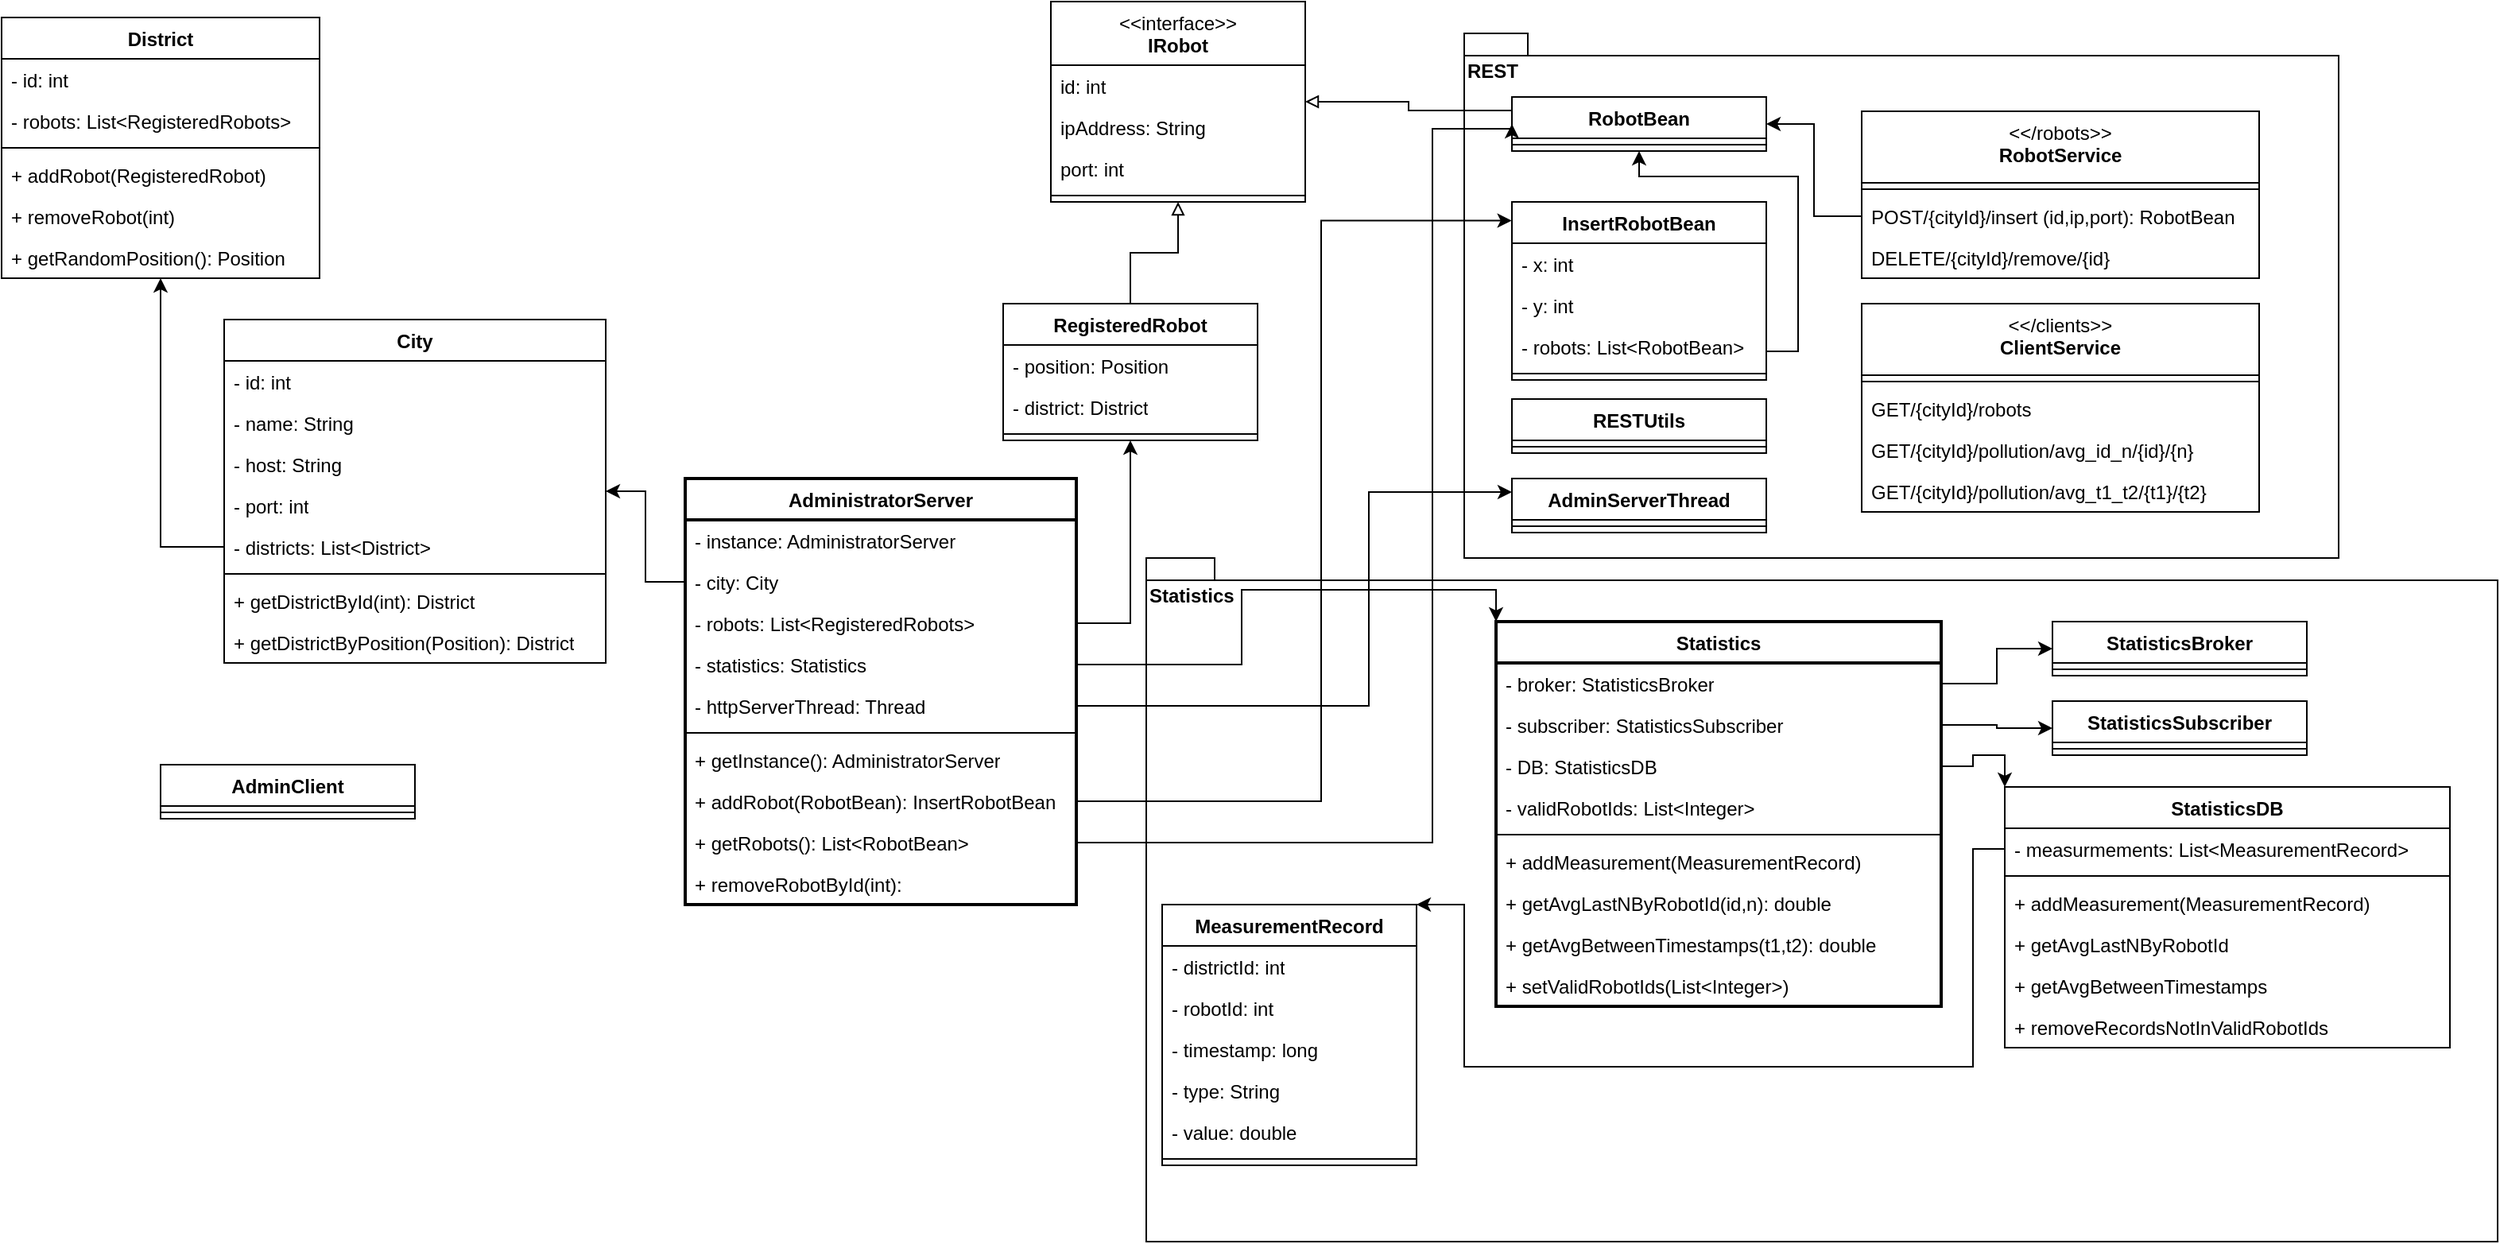 <mxfile version="21.2.9" type="device">
  <diagram id="C5RBs43oDa-KdzZeNtuy" name="Page-1">
    <mxGraphModel dx="1468" dy="849" grid="1" gridSize="10" guides="1" tooltips="1" connect="1" arrows="1" fold="1" page="1" pageScale="1" pageWidth="1169" pageHeight="1654" math="0" shadow="0">
      <root>
        <mxCell id="WIyWlLk6GJQsqaUBKTNV-0" />
        <mxCell id="WIyWlLk6GJQsqaUBKTNV-1" parent="WIyWlLk6GJQsqaUBKTNV-0" />
        <mxCell id="MnsjPkY1ZT94BCYLp9gL-2" value="AdministratorServer" style="swimlane;fontStyle=1;align=center;verticalAlign=top;childLayout=stackLayout;horizontal=1;startSize=26;horizontalStack=0;resizeParent=1;resizeParentMax=0;resizeLast=0;collapsible=1;marginBottom=0;whiteSpace=wrap;html=1;strokeWidth=2;" vertex="1" parent="WIyWlLk6GJQsqaUBKTNV-1">
          <mxGeometry x="450" y="310" width="246" height="268" as="geometry" />
        </mxCell>
        <mxCell id="MnsjPkY1ZT94BCYLp9gL-8" value="- instance: AdministratorServer" style="text;strokeColor=none;fillColor=none;align=left;verticalAlign=top;spacingLeft=4;spacingRight=4;overflow=hidden;rotatable=0;points=[[0,0.5],[1,0.5]];portConstraint=eastwest;whiteSpace=wrap;html=1;" vertex="1" parent="MnsjPkY1ZT94BCYLp9gL-2">
          <mxGeometry y="26" width="246" height="26" as="geometry" />
        </mxCell>
        <mxCell id="MnsjPkY1ZT94BCYLp9gL-3" value="- city: City" style="text;strokeColor=none;fillColor=none;align=left;verticalAlign=top;spacingLeft=4;spacingRight=4;overflow=hidden;rotatable=0;points=[[0,0.5],[1,0.5]];portConstraint=eastwest;whiteSpace=wrap;html=1;" vertex="1" parent="MnsjPkY1ZT94BCYLp9gL-2">
          <mxGeometry y="52" width="246" height="26" as="geometry" />
        </mxCell>
        <mxCell id="MnsjPkY1ZT94BCYLp9gL-6" value="- robots: List&amp;lt;RegisteredRobots&amp;gt;" style="text;strokeColor=none;fillColor=none;align=left;verticalAlign=top;spacingLeft=4;spacingRight=4;overflow=hidden;rotatable=0;points=[[0,0.5],[1,0.5]];portConstraint=eastwest;whiteSpace=wrap;html=1;" vertex="1" parent="MnsjPkY1ZT94BCYLp9gL-2">
          <mxGeometry y="78" width="246" height="26" as="geometry" />
        </mxCell>
        <mxCell id="MnsjPkY1ZT94BCYLp9gL-7" value="- statistics: Statistics" style="text;strokeColor=none;fillColor=none;align=left;verticalAlign=top;spacingLeft=4;spacingRight=4;overflow=hidden;rotatable=0;points=[[0,0.5],[1,0.5]];portConstraint=eastwest;whiteSpace=wrap;html=1;" vertex="1" parent="MnsjPkY1ZT94BCYLp9gL-2">
          <mxGeometry y="104" width="246" height="26" as="geometry" />
        </mxCell>
        <mxCell id="MnsjPkY1ZT94BCYLp9gL-9" value="- httpServerThread: Thread" style="text;strokeColor=none;fillColor=none;align=left;verticalAlign=top;spacingLeft=4;spacingRight=4;overflow=hidden;rotatable=0;points=[[0,0.5],[1,0.5]];portConstraint=eastwest;whiteSpace=wrap;html=1;" vertex="1" parent="MnsjPkY1ZT94BCYLp9gL-2">
          <mxGeometry y="130" width="246" height="26" as="geometry" />
        </mxCell>
        <mxCell id="MnsjPkY1ZT94BCYLp9gL-4" value="" style="line;strokeWidth=1;fillColor=none;align=left;verticalAlign=middle;spacingTop=-1;spacingLeft=3;spacingRight=3;rotatable=0;labelPosition=right;points=[];portConstraint=eastwest;strokeColor=inherit;" vertex="1" parent="MnsjPkY1ZT94BCYLp9gL-2">
          <mxGeometry y="156" width="246" height="8" as="geometry" />
        </mxCell>
        <mxCell id="MnsjPkY1ZT94BCYLp9gL-5" value="+ getInstance(): AdministratorServer" style="text;strokeColor=none;fillColor=none;align=left;verticalAlign=top;spacingLeft=4;spacingRight=4;overflow=hidden;rotatable=0;points=[[0,0.5],[1,0.5]];portConstraint=eastwest;whiteSpace=wrap;html=1;" vertex="1" parent="MnsjPkY1ZT94BCYLp9gL-2">
          <mxGeometry y="164" width="246" height="26" as="geometry" />
        </mxCell>
        <mxCell id="MnsjPkY1ZT94BCYLp9gL-10" value="+ addRobot(RobotBean): InsertRobotBean" style="text;strokeColor=none;fillColor=none;align=left;verticalAlign=top;spacingLeft=4;spacingRight=4;overflow=hidden;rotatable=0;points=[[0,0.5],[1,0.5]];portConstraint=eastwest;whiteSpace=wrap;html=1;" vertex="1" parent="MnsjPkY1ZT94BCYLp9gL-2">
          <mxGeometry y="190" width="246" height="26" as="geometry" />
        </mxCell>
        <mxCell id="MnsjPkY1ZT94BCYLp9gL-11" value="+ getRobots(): List&amp;lt;RobotBean&amp;gt;" style="text;strokeColor=none;fillColor=none;align=left;verticalAlign=top;spacingLeft=4;spacingRight=4;overflow=hidden;rotatable=0;points=[[0,0.5],[1,0.5]];portConstraint=eastwest;whiteSpace=wrap;html=1;" vertex="1" parent="MnsjPkY1ZT94BCYLp9gL-2">
          <mxGeometry y="216" width="246" height="26" as="geometry" />
        </mxCell>
        <mxCell id="MnsjPkY1ZT94BCYLp9gL-12" value="+ removeRobotById(int):" style="text;strokeColor=none;fillColor=none;align=left;verticalAlign=top;spacingLeft=4;spacingRight=4;overflow=hidden;rotatable=0;points=[[0,0.5],[1,0.5]];portConstraint=eastwest;whiteSpace=wrap;html=1;" vertex="1" parent="MnsjPkY1ZT94BCYLp9gL-2">
          <mxGeometry y="242" width="246" height="26" as="geometry" />
        </mxCell>
        <mxCell id="MnsjPkY1ZT94BCYLp9gL-13" value="City" style="swimlane;fontStyle=1;align=center;verticalAlign=top;childLayout=stackLayout;horizontal=1;startSize=26;horizontalStack=0;resizeParent=1;resizeParentMax=0;resizeLast=0;collapsible=1;marginBottom=0;whiteSpace=wrap;html=1;" vertex="1" parent="WIyWlLk6GJQsqaUBKTNV-1">
          <mxGeometry x="160" y="210" width="240" height="216" as="geometry" />
        </mxCell>
        <mxCell id="MnsjPkY1ZT94BCYLp9gL-14" value="- id: int" style="text;strokeColor=none;fillColor=none;align=left;verticalAlign=top;spacingLeft=4;spacingRight=4;overflow=hidden;rotatable=0;points=[[0,0.5],[1,0.5]];portConstraint=eastwest;whiteSpace=wrap;html=1;" vertex="1" parent="MnsjPkY1ZT94BCYLp9gL-13">
          <mxGeometry y="26" width="240" height="26" as="geometry" />
        </mxCell>
        <mxCell id="MnsjPkY1ZT94BCYLp9gL-20" value="- name: String" style="text;strokeColor=none;fillColor=none;align=left;verticalAlign=top;spacingLeft=4;spacingRight=4;overflow=hidden;rotatable=0;points=[[0,0.5],[1,0.5]];portConstraint=eastwest;whiteSpace=wrap;html=1;" vertex="1" parent="MnsjPkY1ZT94BCYLp9gL-13">
          <mxGeometry y="52" width="240" height="26" as="geometry" />
        </mxCell>
        <mxCell id="MnsjPkY1ZT94BCYLp9gL-19" value="- host: String" style="text;strokeColor=none;fillColor=none;align=left;verticalAlign=top;spacingLeft=4;spacingRight=4;overflow=hidden;rotatable=0;points=[[0,0.5],[1,0.5]];portConstraint=eastwest;whiteSpace=wrap;html=1;" vertex="1" parent="MnsjPkY1ZT94BCYLp9gL-13">
          <mxGeometry y="78" width="240" height="26" as="geometry" />
        </mxCell>
        <mxCell id="MnsjPkY1ZT94BCYLp9gL-18" value="- port: int" style="text;strokeColor=none;fillColor=none;align=left;verticalAlign=top;spacingLeft=4;spacingRight=4;overflow=hidden;rotatable=0;points=[[0,0.5],[1,0.5]];portConstraint=eastwest;whiteSpace=wrap;html=1;" vertex="1" parent="MnsjPkY1ZT94BCYLp9gL-13">
          <mxGeometry y="104" width="240" height="26" as="geometry" />
        </mxCell>
        <mxCell id="MnsjPkY1ZT94BCYLp9gL-17" value="- districts: List&amp;lt;District&amp;gt;" style="text;strokeColor=none;fillColor=none;align=left;verticalAlign=top;spacingLeft=4;spacingRight=4;overflow=hidden;rotatable=0;points=[[0,0.5],[1,0.5]];portConstraint=eastwest;whiteSpace=wrap;html=1;" vertex="1" parent="MnsjPkY1ZT94BCYLp9gL-13">
          <mxGeometry y="130" width="240" height="26" as="geometry" />
        </mxCell>
        <mxCell id="MnsjPkY1ZT94BCYLp9gL-15" value="" style="line;strokeWidth=1;fillColor=none;align=left;verticalAlign=middle;spacingTop=-1;spacingLeft=3;spacingRight=3;rotatable=0;labelPosition=right;points=[];portConstraint=eastwest;strokeColor=inherit;" vertex="1" parent="MnsjPkY1ZT94BCYLp9gL-13">
          <mxGeometry y="156" width="240" height="8" as="geometry" />
        </mxCell>
        <mxCell id="MnsjPkY1ZT94BCYLp9gL-16" value="+ getDistrictById(int): District" style="text;strokeColor=none;fillColor=none;align=left;verticalAlign=top;spacingLeft=4;spacingRight=4;overflow=hidden;rotatable=0;points=[[0,0.5],[1,0.5]];portConstraint=eastwest;whiteSpace=wrap;html=1;" vertex="1" parent="MnsjPkY1ZT94BCYLp9gL-13">
          <mxGeometry y="164" width="240" height="26" as="geometry" />
        </mxCell>
        <mxCell id="MnsjPkY1ZT94BCYLp9gL-21" value="+ getDistrictByPosition(Position): District" style="text;strokeColor=none;fillColor=none;align=left;verticalAlign=top;spacingLeft=4;spacingRight=4;overflow=hidden;rotatable=0;points=[[0,0.5],[1,0.5]];portConstraint=eastwest;whiteSpace=wrap;html=1;" vertex="1" parent="MnsjPkY1ZT94BCYLp9gL-13">
          <mxGeometry y="190" width="240" height="26" as="geometry" />
        </mxCell>
        <mxCell id="MnsjPkY1ZT94BCYLp9gL-22" style="edgeStyle=orthogonalEdgeStyle;rounded=0;orthogonalLoop=1;jettySize=auto;html=1;exitX=0;exitY=0.5;exitDx=0;exitDy=0;" edge="1" parent="WIyWlLk6GJQsqaUBKTNV-1" source="MnsjPkY1ZT94BCYLp9gL-3" target="MnsjPkY1ZT94BCYLp9gL-13">
          <mxGeometry relative="1" as="geometry" />
        </mxCell>
        <mxCell id="MnsjPkY1ZT94BCYLp9gL-23" value="District" style="swimlane;fontStyle=1;align=center;verticalAlign=top;childLayout=stackLayout;horizontal=1;startSize=26;horizontalStack=0;resizeParent=1;resizeParentMax=0;resizeLast=0;collapsible=1;marginBottom=0;whiteSpace=wrap;html=1;" vertex="1" parent="WIyWlLk6GJQsqaUBKTNV-1">
          <mxGeometry x="20" y="20" width="200" height="164" as="geometry" />
        </mxCell>
        <mxCell id="MnsjPkY1ZT94BCYLp9gL-24" value="- id: int" style="text;strokeColor=none;fillColor=none;align=left;verticalAlign=top;spacingLeft=4;spacingRight=4;overflow=hidden;rotatable=0;points=[[0,0.5],[1,0.5]];portConstraint=eastwest;whiteSpace=wrap;html=1;" vertex="1" parent="MnsjPkY1ZT94BCYLp9gL-23">
          <mxGeometry y="26" width="200" height="26" as="geometry" />
        </mxCell>
        <mxCell id="MnsjPkY1ZT94BCYLp9gL-28" value="- robots: List&amp;lt;RegisteredRobots&amp;gt;" style="text;strokeColor=none;fillColor=none;align=left;verticalAlign=top;spacingLeft=4;spacingRight=4;overflow=hidden;rotatable=0;points=[[0,0.5],[1,0.5]];portConstraint=eastwest;whiteSpace=wrap;html=1;" vertex="1" parent="MnsjPkY1ZT94BCYLp9gL-23">
          <mxGeometry y="52" width="200" height="26" as="geometry" />
        </mxCell>
        <mxCell id="MnsjPkY1ZT94BCYLp9gL-25" value="" style="line;strokeWidth=1;fillColor=none;align=left;verticalAlign=middle;spacingTop=-1;spacingLeft=3;spacingRight=3;rotatable=0;labelPosition=right;points=[];portConstraint=eastwest;strokeColor=inherit;" vertex="1" parent="MnsjPkY1ZT94BCYLp9gL-23">
          <mxGeometry y="78" width="200" height="8" as="geometry" />
        </mxCell>
        <mxCell id="MnsjPkY1ZT94BCYLp9gL-30" value="+ addRobot(RegisteredRobot)" style="text;strokeColor=none;fillColor=none;align=left;verticalAlign=top;spacingLeft=4;spacingRight=4;overflow=hidden;rotatable=0;points=[[0,0.5],[1,0.5]];portConstraint=eastwest;whiteSpace=wrap;html=1;" vertex="1" parent="MnsjPkY1ZT94BCYLp9gL-23">
          <mxGeometry y="86" width="200" height="26" as="geometry" />
        </mxCell>
        <mxCell id="MnsjPkY1ZT94BCYLp9gL-26" value="+ removeRobot(int)" style="text;strokeColor=none;fillColor=none;align=left;verticalAlign=top;spacingLeft=4;spacingRight=4;overflow=hidden;rotatable=0;points=[[0,0.5],[1,0.5]];portConstraint=eastwest;whiteSpace=wrap;html=1;" vertex="1" parent="MnsjPkY1ZT94BCYLp9gL-23">
          <mxGeometry y="112" width="200" height="26" as="geometry" />
        </mxCell>
        <mxCell id="MnsjPkY1ZT94BCYLp9gL-29" value="+ getRandomPosition(): Position" style="text;strokeColor=none;fillColor=none;align=left;verticalAlign=top;spacingLeft=4;spacingRight=4;overflow=hidden;rotatable=0;points=[[0,0.5],[1,0.5]];portConstraint=eastwest;whiteSpace=wrap;html=1;" vertex="1" parent="MnsjPkY1ZT94BCYLp9gL-23">
          <mxGeometry y="138" width="200" height="26" as="geometry" />
        </mxCell>
        <mxCell id="MnsjPkY1ZT94BCYLp9gL-31" style="edgeStyle=orthogonalEdgeStyle;rounded=0;orthogonalLoop=1;jettySize=auto;html=1;exitX=0;exitY=0.5;exitDx=0;exitDy=0;" edge="1" parent="WIyWlLk6GJQsqaUBKTNV-1" source="MnsjPkY1ZT94BCYLp9gL-17" target="MnsjPkY1ZT94BCYLp9gL-23">
          <mxGeometry relative="1" as="geometry" />
        </mxCell>
        <mxCell id="MnsjPkY1ZT94BCYLp9gL-53" style="edgeStyle=orthogonalEdgeStyle;rounded=0;orthogonalLoop=1;jettySize=auto;html=1;exitX=0.5;exitY=0;exitDx=0;exitDy=0;endArrow=block;endFill=0;" edge="1" parent="WIyWlLk6GJQsqaUBKTNV-1" source="MnsjPkY1ZT94BCYLp9gL-32" target="MnsjPkY1ZT94BCYLp9gL-47">
          <mxGeometry relative="1" as="geometry" />
        </mxCell>
        <mxCell id="MnsjPkY1ZT94BCYLp9gL-32" value="RegisteredRobot" style="swimlane;fontStyle=1;align=center;verticalAlign=top;childLayout=stackLayout;horizontal=1;startSize=26;horizontalStack=0;resizeParent=1;resizeParentMax=0;resizeLast=0;collapsible=1;marginBottom=0;whiteSpace=wrap;html=1;" vertex="1" parent="WIyWlLk6GJQsqaUBKTNV-1">
          <mxGeometry x="650" y="200" width="160" height="86" as="geometry" />
        </mxCell>
        <mxCell id="MnsjPkY1ZT94BCYLp9gL-37" value="- position: Position" style="text;strokeColor=none;fillColor=none;align=left;verticalAlign=top;spacingLeft=4;spacingRight=4;overflow=hidden;rotatable=0;points=[[0,0.5],[1,0.5]];portConstraint=eastwest;whiteSpace=wrap;html=1;" vertex="1" parent="MnsjPkY1ZT94BCYLp9gL-32">
          <mxGeometry y="26" width="160" height="26" as="geometry" />
        </mxCell>
        <mxCell id="MnsjPkY1ZT94BCYLp9gL-36" value="- district: District" style="text;strokeColor=none;fillColor=none;align=left;verticalAlign=top;spacingLeft=4;spacingRight=4;overflow=hidden;rotatable=0;points=[[0,0.5],[1,0.5]];portConstraint=eastwest;whiteSpace=wrap;html=1;" vertex="1" parent="MnsjPkY1ZT94BCYLp9gL-32">
          <mxGeometry y="52" width="160" height="26" as="geometry" />
        </mxCell>
        <mxCell id="MnsjPkY1ZT94BCYLp9gL-34" value="" style="line;strokeWidth=1;fillColor=none;align=left;verticalAlign=middle;spacingTop=-1;spacingLeft=3;spacingRight=3;rotatable=0;labelPosition=right;points=[];portConstraint=eastwest;strokeColor=inherit;" vertex="1" parent="MnsjPkY1ZT94BCYLp9gL-32">
          <mxGeometry y="78" width="160" height="8" as="geometry" />
        </mxCell>
        <mxCell id="MnsjPkY1ZT94BCYLp9gL-40" style="edgeStyle=orthogonalEdgeStyle;rounded=0;orthogonalLoop=1;jettySize=auto;html=1;exitX=1;exitY=0.5;exitDx=0;exitDy=0;" edge="1" parent="WIyWlLk6GJQsqaUBKTNV-1" source="MnsjPkY1ZT94BCYLp9gL-6" target="MnsjPkY1ZT94BCYLp9gL-32">
          <mxGeometry relative="1" as="geometry" />
        </mxCell>
        <mxCell id="MnsjPkY1ZT94BCYLp9gL-140" value="Statistics" style="shape=folder;fontStyle=1;spacingTop=10;tabWidth=40;tabHeight=14;tabPosition=left;html=1;whiteSpace=wrap;verticalAlign=top;align=left;" vertex="1" parent="WIyWlLk6GJQsqaUBKTNV-1">
          <mxGeometry x="740" y="360" width="850" height="430" as="geometry" />
        </mxCell>
        <mxCell id="MnsjPkY1ZT94BCYLp9gL-41" value="REST" style="shape=folder;fontStyle=1;spacingTop=10;tabWidth=40;tabHeight=14;tabPosition=left;html=1;whiteSpace=wrap;verticalAlign=top;align=left;" vertex="1" parent="WIyWlLk6GJQsqaUBKTNV-1">
          <mxGeometry x="940" y="30" width="550" height="330" as="geometry" />
        </mxCell>
        <mxCell id="MnsjPkY1ZT94BCYLp9gL-47" value="&lt;span style=&quot;font-weight: normal;&quot;&gt;&amp;lt;&amp;lt;interface&amp;gt;&amp;gt;&lt;/span&gt;&lt;br&gt;IRobot" style="swimlane;fontStyle=1;align=center;verticalAlign=top;childLayout=stackLayout;horizontal=1;startSize=40;horizontalStack=0;resizeParent=1;resizeParentMax=0;resizeLast=0;collapsible=1;marginBottom=0;whiteSpace=wrap;html=1;" vertex="1" parent="WIyWlLk6GJQsqaUBKTNV-1">
          <mxGeometry x="680" y="10" width="160" height="126" as="geometry" />
        </mxCell>
        <mxCell id="MnsjPkY1ZT94BCYLp9gL-48" value="id: int" style="text;strokeColor=none;fillColor=none;align=left;verticalAlign=top;spacingLeft=4;spacingRight=4;overflow=hidden;rotatable=0;points=[[0,0.5],[1,0.5]];portConstraint=eastwest;whiteSpace=wrap;html=1;" vertex="1" parent="MnsjPkY1ZT94BCYLp9gL-47">
          <mxGeometry y="40" width="160" height="26" as="geometry" />
        </mxCell>
        <mxCell id="MnsjPkY1ZT94BCYLp9gL-52" value="ipAddress: String" style="text;strokeColor=none;fillColor=none;align=left;verticalAlign=top;spacingLeft=4;spacingRight=4;overflow=hidden;rotatable=0;points=[[0,0.5],[1,0.5]];portConstraint=eastwest;whiteSpace=wrap;html=1;" vertex="1" parent="MnsjPkY1ZT94BCYLp9gL-47">
          <mxGeometry y="66" width="160" height="26" as="geometry" />
        </mxCell>
        <mxCell id="MnsjPkY1ZT94BCYLp9gL-51" value="port: int" style="text;strokeColor=none;fillColor=none;align=left;verticalAlign=top;spacingLeft=4;spacingRight=4;overflow=hidden;rotatable=0;points=[[0,0.5],[1,0.5]];portConstraint=eastwest;whiteSpace=wrap;html=1;" vertex="1" parent="MnsjPkY1ZT94BCYLp9gL-47">
          <mxGeometry y="92" width="160" height="26" as="geometry" />
        </mxCell>
        <mxCell id="MnsjPkY1ZT94BCYLp9gL-49" value="" style="line;strokeWidth=1;fillColor=none;align=left;verticalAlign=middle;spacingTop=-1;spacingLeft=3;spacingRight=3;rotatable=0;labelPosition=right;points=[];portConstraint=eastwest;strokeColor=inherit;" vertex="1" parent="MnsjPkY1ZT94BCYLp9gL-47">
          <mxGeometry y="118" width="160" height="8" as="geometry" />
        </mxCell>
        <mxCell id="MnsjPkY1ZT94BCYLp9gL-61" style="edgeStyle=orthogonalEdgeStyle;rounded=0;orthogonalLoop=1;jettySize=auto;html=1;exitX=0;exitY=0.25;exitDx=0;exitDy=0;endArrow=block;endFill=0;" edge="1" parent="WIyWlLk6GJQsqaUBKTNV-1" source="MnsjPkY1ZT94BCYLp9gL-57" target="MnsjPkY1ZT94BCYLp9gL-47">
          <mxGeometry relative="1" as="geometry" />
        </mxCell>
        <mxCell id="MnsjPkY1ZT94BCYLp9gL-57" value="RobotBean" style="swimlane;fontStyle=1;align=center;verticalAlign=top;childLayout=stackLayout;horizontal=1;startSize=26;horizontalStack=0;resizeParent=1;resizeParentMax=0;resizeLast=0;collapsible=1;marginBottom=0;whiteSpace=wrap;html=1;" vertex="1" parent="WIyWlLk6GJQsqaUBKTNV-1">
          <mxGeometry x="970" y="70" width="160" height="34" as="geometry" />
        </mxCell>
        <mxCell id="MnsjPkY1ZT94BCYLp9gL-59" value="" style="line;strokeWidth=1;fillColor=none;align=left;verticalAlign=middle;spacingTop=-1;spacingLeft=3;spacingRight=3;rotatable=0;labelPosition=right;points=[];portConstraint=eastwest;strokeColor=inherit;" vertex="1" parent="MnsjPkY1ZT94BCYLp9gL-57">
          <mxGeometry y="26" width="160" height="8" as="geometry" />
        </mxCell>
        <mxCell id="MnsjPkY1ZT94BCYLp9gL-62" value="InsertRobotBean" style="swimlane;fontStyle=1;align=center;verticalAlign=top;childLayout=stackLayout;horizontal=1;startSize=26;horizontalStack=0;resizeParent=1;resizeParentMax=0;resizeLast=0;collapsible=1;marginBottom=0;whiteSpace=wrap;html=1;" vertex="1" parent="WIyWlLk6GJQsqaUBKTNV-1">
          <mxGeometry x="970" y="136" width="160" height="112" as="geometry" />
        </mxCell>
        <mxCell id="MnsjPkY1ZT94BCYLp9gL-63" value="- x: int" style="text;strokeColor=none;fillColor=none;align=left;verticalAlign=top;spacingLeft=4;spacingRight=4;overflow=hidden;rotatable=0;points=[[0,0.5],[1,0.5]];portConstraint=eastwest;whiteSpace=wrap;html=1;" vertex="1" parent="MnsjPkY1ZT94BCYLp9gL-62">
          <mxGeometry y="26" width="160" height="26" as="geometry" />
        </mxCell>
        <mxCell id="MnsjPkY1ZT94BCYLp9gL-67" value="- y: int" style="text;strokeColor=none;fillColor=none;align=left;verticalAlign=top;spacingLeft=4;spacingRight=4;overflow=hidden;rotatable=0;points=[[0,0.5],[1,0.5]];portConstraint=eastwest;whiteSpace=wrap;html=1;" vertex="1" parent="MnsjPkY1ZT94BCYLp9gL-62">
          <mxGeometry y="52" width="160" height="26" as="geometry" />
        </mxCell>
        <mxCell id="MnsjPkY1ZT94BCYLp9gL-66" value="- robots: List&amp;lt;RobotBean&amp;gt;" style="text;strokeColor=none;fillColor=none;align=left;verticalAlign=top;spacingLeft=4;spacingRight=4;overflow=hidden;rotatable=0;points=[[0,0.5],[1,0.5]];portConstraint=eastwest;whiteSpace=wrap;html=1;" vertex="1" parent="MnsjPkY1ZT94BCYLp9gL-62">
          <mxGeometry y="78" width="160" height="26" as="geometry" />
        </mxCell>
        <mxCell id="MnsjPkY1ZT94BCYLp9gL-64" value="" style="line;strokeWidth=1;fillColor=none;align=left;verticalAlign=middle;spacingTop=-1;spacingLeft=3;spacingRight=3;rotatable=0;labelPosition=right;points=[];portConstraint=eastwest;strokeColor=inherit;" vertex="1" parent="MnsjPkY1ZT94BCYLp9gL-62">
          <mxGeometry y="104" width="160" height="8" as="geometry" />
        </mxCell>
        <mxCell id="MnsjPkY1ZT94BCYLp9gL-69" style="edgeStyle=orthogonalEdgeStyle;rounded=0;orthogonalLoop=1;jettySize=auto;html=1;exitX=1;exitY=0.5;exitDx=0;exitDy=0;" edge="1" parent="WIyWlLk6GJQsqaUBKTNV-1" source="MnsjPkY1ZT94BCYLp9gL-66" target="MnsjPkY1ZT94BCYLp9gL-57">
          <mxGeometry relative="1" as="geometry">
            <Array as="points">
              <mxPoint x="1130" y="230" />
              <mxPoint x="1150" y="230" />
              <mxPoint x="1150" y="120" />
              <mxPoint x="1050" y="120" />
            </Array>
          </mxGeometry>
        </mxCell>
        <mxCell id="MnsjPkY1ZT94BCYLp9gL-72" value="&lt;span style=&quot;font-weight: normal;&quot;&gt;&amp;lt;&amp;lt;/robots&amp;gt;&amp;gt;&lt;/span&gt;&lt;br&gt;RobotService" style="swimlane;fontStyle=1;align=center;verticalAlign=top;childLayout=stackLayout;horizontal=1;startSize=45;horizontalStack=0;resizeParent=1;resizeParentMax=0;resizeLast=0;collapsible=1;marginBottom=0;whiteSpace=wrap;html=1;" vertex="1" parent="WIyWlLk6GJQsqaUBKTNV-1">
          <mxGeometry x="1190" y="79" width="250" height="105" as="geometry" />
        </mxCell>
        <mxCell id="MnsjPkY1ZT94BCYLp9gL-74" value="" style="line;strokeWidth=1;fillColor=none;align=left;verticalAlign=middle;spacingTop=-1;spacingLeft=3;spacingRight=3;rotatable=0;labelPosition=right;points=[];portConstraint=eastwest;strokeColor=inherit;" vertex="1" parent="MnsjPkY1ZT94BCYLp9gL-72">
          <mxGeometry y="45" width="250" height="8" as="geometry" />
        </mxCell>
        <mxCell id="MnsjPkY1ZT94BCYLp9gL-75" value="POST/{cityId}/insert (id,ip,port): RobotBean" style="text;strokeColor=none;fillColor=none;align=left;verticalAlign=top;spacingLeft=4;spacingRight=4;overflow=hidden;rotatable=0;points=[[0,0.5],[1,0.5]];portConstraint=eastwest;whiteSpace=wrap;html=1;" vertex="1" parent="MnsjPkY1ZT94BCYLp9gL-72">
          <mxGeometry y="53" width="250" height="26" as="geometry" />
        </mxCell>
        <mxCell id="MnsjPkY1ZT94BCYLp9gL-76" value="DELETE/{cityId}/remove/{id}" style="text;strokeColor=none;fillColor=none;align=left;verticalAlign=top;spacingLeft=4;spacingRight=4;overflow=hidden;rotatable=0;points=[[0,0.5],[1,0.5]];portConstraint=eastwest;whiteSpace=wrap;html=1;" vertex="1" parent="MnsjPkY1ZT94BCYLp9gL-72">
          <mxGeometry y="79" width="250" height="26" as="geometry" />
        </mxCell>
        <mxCell id="MnsjPkY1ZT94BCYLp9gL-77" value="&lt;span style=&quot;font-weight: normal;&quot;&gt;&amp;lt;&amp;lt;/clients&amp;gt;&amp;gt;&lt;/span&gt;&lt;br&gt;ClientService" style="swimlane;fontStyle=1;align=center;verticalAlign=top;childLayout=stackLayout;horizontal=1;startSize=45;horizontalStack=0;resizeParent=1;resizeParentMax=0;resizeLast=0;collapsible=1;marginBottom=0;whiteSpace=wrap;html=1;" vertex="1" parent="WIyWlLk6GJQsqaUBKTNV-1">
          <mxGeometry x="1190" y="200" width="250" height="131" as="geometry" />
        </mxCell>
        <mxCell id="MnsjPkY1ZT94BCYLp9gL-78" value="" style="line;strokeWidth=1;fillColor=none;align=left;verticalAlign=middle;spacingTop=-1;spacingLeft=3;spacingRight=3;rotatable=0;labelPosition=right;points=[];portConstraint=eastwest;strokeColor=inherit;" vertex="1" parent="MnsjPkY1ZT94BCYLp9gL-77">
          <mxGeometry y="45" width="250" height="8" as="geometry" />
        </mxCell>
        <mxCell id="MnsjPkY1ZT94BCYLp9gL-79" value="GET/{cityId}/robots" style="text;strokeColor=none;fillColor=none;align=left;verticalAlign=top;spacingLeft=4;spacingRight=4;overflow=hidden;rotatable=0;points=[[0,0.5],[1,0.5]];portConstraint=eastwest;whiteSpace=wrap;html=1;" vertex="1" parent="MnsjPkY1ZT94BCYLp9gL-77">
          <mxGeometry y="53" width="250" height="26" as="geometry" />
        </mxCell>
        <mxCell id="MnsjPkY1ZT94BCYLp9gL-80" value="GET/{cityId}/pollution/avg_id_n/{id}/{n}" style="text;strokeColor=none;fillColor=none;align=left;verticalAlign=top;spacingLeft=4;spacingRight=4;overflow=hidden;rotatable=0;points=[[0,0.5],[1,0.5]];portConstraint=eastwest;whiteSpace=wrap;html=1;" vertex="1" parent="MnsjPkY1ZT94BCYLp9gL-77">
          <mxGeometry y="79" width="250" height="26" as="geometry" />
        </mxCell>
        <mxCell id="MnsjPkY1ZT94BCYLp9gL-85" value="GET/{cityId}/pollution/avg_t1_t2/{t1}/{t2}" style="text;strokeColor=none;fillColor=none;align=left;verticalAlign=top;spacingLeft=4;spacingRight=4;overflow=hidden;rotatable=0;points=[[0,0.5],[1,0.5]];portConstraint=eastwest;whiteSpace=wrap;html=1;" vertex="1" parent="MnsjPkY1ZT94BCYLp9gL-77">
          <mxGeometry y="105" width="250" height="26" as="geometry" />
        </mxCell>
        <mxCell id="MnsjPkY1ZT94BCYLp9gL-81" style="edgeStyle=orthogonalEdgeStyle;rounded=0;orthogonalLoop=1;jettySize=auto;html=1;exitX=0;exitY=0.5;exitDx=0;exitDy=0;entryX=1;entryY=0.5;entryDx=0;entryDy=0;" edge="1" parent="WIyWlLk6GJQsqaUBKTNV-1" source="MnsjPkY1ZT94BCYLp9gL-75" target="MnsjPkY1ZT94BCYLp9gL-57">
          <mxGeometry relative="1" as="geometry" />
        </mxCell>
        <mxCell id="MnsjPkY1ZT94BCYLp9gL-82" style="edgeStyle=orthogonalEdgeStyle;rounded=0;orthogonalLoop=1;jettySize=auto;html=1;exitX=1;exitY=0.5;exitDx=0;exitDy=0;entryX=-0.001;entryY=0.105;entryDx=0;entryDy=0;entryPerimeter=0;" edge="1" parent="WIyWlLk6GJQsqaUBKTNV-1" source="MnsjPkY1ZT94BCYLp9gL-10" target="MnsjPkY1ZT94BCYLp9gL-62">
          <mxGeometry relative="1" as="geometry">
            <Array as="points">
              <mxPoint x="850" y="513" />
              <mxPoint x="850" y="148" />
            </Array>
          </mxGeometry>
        </mxCell>
        <mxCell id="MnsjPkY1ZT94BCYLp9gL-83" style="edgeStyle=orthogonalEdgeStyle;rounded=0;orthogonalLoop=1;jettySize=auto;html=1;exitX=1;exitY=0.5;exitDx=0;exitDy=0;entryX=0;entryY=0.5;entryDx=0;entryDy=0;" edge="1" parent="WIyWlLk6GJQsqaUBKTNV-1" source="MnsjPkY1ZT94BCYLp9gL-11" target="MnsjPkY1ZT94BCYLp9gL-57">
          <mxGeometry relative="1" as="geometry">
            <Array as="points">
              <mxPoint x="920" y="539" />
              <mxPoint x="920" y="90" />
              <mxPoint x="970" y="90" />
            </Array>
          </mxGeometry>
        </mxCell>
        <mxCell id="MnsjPkY1ZT94BCYLp9gL-86" value="Statistics" style="swimlane;fontStyle=1;align=center;verticalAlign=top;childLayout=stackLayout;horizontal=1;startSize=26;horizontalStack=0;resizeParent=1;resizeParentMax=0;resizeLast=0;collapsible=1;marginBottom=0;whiteSpace=wrap;html=1;strokeWidth=2;" vertex="1" parent="WIyWlLk6GJQsqaUBKTNV-1">
          <mxGeometry x="960" y="400" width="280" height="242" as="geometry" />
        </mxCell>
        <mxCell id="MnsjPkY1ZT94BCYLp9gL-87" value="- broker: StatisticsBroker" style="text;strokeColor=none;fillColor=none;align=left;verticalAlign=top;spacingLeft=4;spacingRight=4;overflow=hidden;rotatable=0;points=[[0,0.5],[1,0.5]];portConstraint=eastwest;whiteSpace=wrap;html=1;" vertex="1" parent="MnsjPkY1ZT94BCYLp9gL-86">
          <mxGeometry y="26" width="280" height="26" as="geometry" />
        </mxCell>
        <mxCell id="MnsjPkY1ZT94BCYLp9gL-93" value="- subscriber: StatisticsSubscriber" style="text;strokeColor=none;fillColor=none;align=left;verticalAlign=top;spacingLeft=4;spacingRight=4;overflow=hidden;rotatable=0;points=[[0,0.5],[1,0.5]];portConstraint=eastwest;whiteSpace=wrap;html=1;" vertex="1" parent="MnsjPkY1ZT94BCYLp9gL-86">
          <mxGeometry y="52" width="280" height="26" as="geometry" />
        </mxCell>
        <mxCell id="MnsjPkY1ZT94BCYLp9gL-103" value="- DB: StatisticsDB" style="text;strokeColor=none;fillColor=none;align=left;verticalAlign=top;spacingLeft=4;spacingRight=4;overflow=hidden;rotatable=0;points=[[0,0.5],[1,0.5]];portConstraint=eastwest;whiteSpace=wrap;html=1;" vertex="1" parent="MnsjPkY1ZT94BCYLp9gL-86">
          <mxGeometry y="78" width="280" height="26" as="geometry" />
        </mxCell>
        <mxCell id="MnsjPkY1ZT94BCYLp9gL-104" value="- validRobotIds: List&amp;lt;Integer&amp;gt;" style="text;strokeColor=none;fillColor=none;align=left;verticalAlign=top;spacingLeft=4;spacingRight=4;overflow=hidden;rotatable=0;points=[[0,0.5],[1,0.5]];portConstraint=eastwest;whiteSpace=wrap;html=1;" vertex="1" parent="MnsjPkY1ZT94BCYLp9gL-86">
          <mxGeometry y="104" width="280" height="26" as="geometry" />
        </mxCell>
        <mxCell id="MnsjPkY1ZT94BCYLp9gL-88" value="" style="line;strokeWidth=1;fillColor=none;align=left;verticalAlign=middle;spacingTop=-1;spacingLeft=3;spacingRight=3;rotatable=0;labelPosition=right;points=[];portConstraint=eastwest;strokeColor=inherit;" vertex="1" parent="MnsjPkY1ZT94BCYLp9gL-86">
          <mxGeometry y="130" width="280" height="8" as="geometry" />
        </mxCell>
        <mxCell id="MnsjPkY1ZT94BCYLp9gL-89" value="+ addMeasurement(MeasurementRecord)" style="text;strokeColor=none;fillColor=none;align=left;verticalAlign=top;spacingLeft=4;spacingRight=4;overflow=hidden;rotatable=0;points=[[0,0.5],[1,0.5]];portConstraint=eastwest;whiteSpace=wrap;html=1;" vertex="1" parent="MnsjPkY1ZT94BCYLp9gL-86">
          <mxGeometry y="138" width="280" height="26" as="geometry" />
        </mxCell>
        <mxCell id="MnsjPkY1ZT94BCYLp9gL-107" value="+ getAvgLastNByRobotId(id,n): double" style="text;strokeColor=none;fillColor=none;align=left;verticalAlign=top;spacingLeft=4;spacingRight=4;overflow=hidden;rotatable=0;points=[[0,0.5],[1,0.5]];portConstraint=eastwest;whiteSpace=wrap;html=1;" vertex="1" parent="MnsjPkY1ZT94BCYLp9gL-86">
          <mxGeometry y="164" width="280" height="26" as="geometry" />
        </mxCell>
        <mxCell id="MnsjPkY1ZT94BCYLp9gL-106" value="+ getAvgBetweenTimestamps(t1,t2): double" style="text;strokeColor=none;fillColor=none;align=left;verticalAlign=top;spacingLeft=4;spacingRight=4;overflow=hidden;rotatable=0;points=[[0,0.5],[1,0.5]];portConstraint=eastwest;whiteSpace=wrap;html=1;" vertex="1" parent="MnsjPkY1ZT94BCYLp9gL-86">
          <mxGeometry y="190" width="280" height="26" as="geometry" />
        </mxCell>
        <mxCell id="MnsjPkY1ZT94BCYLp9gL-105" value="+ setValidRobotIds(List&amp;lt;Integer&amp;gt;)" style="text;strokeColor=none;fillColor=none;align=left;verticalAlign=top;spacingLeft=4;spacingRight=4;overflow=hidden;rotatable=0;points=[[0,0.5],[1,0.5]];portConstraint=eastwest;whiteSpace=wrap;html=1;" vertex="1" parent="MnsjPkY1ZT94BCYLp9gL-86">
          <mxGeometry y="216" width="280" height="26" as="geometry" />
        </mxCell>
        <mxCell id="MnsjPkY1ZT94BCYLp9gL-94" value="RESTUtils" style="swimlane;fontStyle=1;align=center;verticalAlign=top;childLayout=stackLayout;horizontal=1;startSize=26;horizontalStack=0;resizeParent=1;resizeParentMax=0;resizeLast=0;collapsible=1;marginBottom=0;whiteSpace=wrap;html=1;" vertex="1" parent="WIyWlLk6GJQsqaUBKTNV-1">
          <mxGeometry x="970" y="260" width="160" height="34" as="geometry" />
        </mxCell>
        <mxCell id="MnsjPkY1ZT94BCYLp9gL-96" value="" style="line;strokeWidth=1;fillColor=none;align=left;verticalAlign=middle;spacingTop=-1;spacingLeft=3;spacingRight=3;rotatable=0;labelPosition=right;points=[];portConstraint=eastwest;strokeColor=inherit;" vertex="1" parent="MnsjPkY1ZT94BCYLp9gL-94">
          <mxGeometry y="26" width="160" height="8" as="geometry" />
        </mxCell>
        <mxCell id="MnsjPkY1ZT94BCYLp9gL-100" value="AdminServerThread" style="swimlane;fontStyle=1;align=center;verticalAlign=top;childLayout=stackLayout;horizontal=1;startSize=26;horizontalStack=0;resizeParent=1;resizeParentMax=0;resizeLast=0;collapsible=1;marginBottom=0;whiteSpace=wrap;html=1;" vertex="1" parent="WIyWlLk6GJQsqaUBKTNV-1">
          <mxGeometry x="970" y="310" width="160" height="34" as="geometry" />
        </mxCell>
        <mxCell id="MnsjPkY1ZT94BCYLp9gL-101" value="" style="line;strokeWidth=1;fillColor=none;align=left;verticalAlign=middle;spacingTop=-1;spacingLeft=3;spacingRight=3;rotatable=0;labelPosition=right;points=[];portConstraint=eastwest;strokeColor=inherit;" vertex="1" parent="MnsjPkY1ZT94BCYLp9gL-100">
          <mxGeometry y="26" width="160" height="8" as="geometry" />
        </mxCell>
        <mxCell id="MnsjPkY1ZT94BCYLp9gL-102" style="edgeStyle=orthogonalEdgeStyle;rounded=0;orthogonalLoop=1;jettySize=auto;html=1;exitX=1;exitY=0.5;exitDx=0;exitDy=0;entryX=0;entryY=0.25;entryDx=0;entryDy=0;" edge="1" parent="WIyWlLk6GJQsqaUBKTNV-1" source="MnsjPkY1ZT94BCYLp9gL-9" target="MnsjPkY1ZT94BCYLp9gL-100">
          <mxGeometry relative="1" as="geometry">
            <Array as="points">
              <mxPoint x="880" y="453" />
              <mxPoint x="880" y="319" />
            </Array>
          </mxGeometry>
        </mxCell>
        <mxCell id="MnsjPkY1ZT94BCYLp9gL-108" style="edgeStyle=orthogonalEdgeStyle;rounded=0;orthogonalLoop=1;jettySize=auto;html=1;exitX=1;exitY=0.5;exitDx=0;exitDy=0;entryX=0;entryY=0;entryDx=0;entryDy=0;" edge="1" parent="WIyWlLk6GJQsqaUBKTNV-1" source="MnsjPkY1ZT94BCYLp9gL-7" target="MnsjPkY1ZT94BCYLp9gL-86">
          <mxGeometry relative="1" as="geometry">
            <Array as="points">
              <mxPoint x="800" y="427" />
              <mxPoint x="800" y="380" />
              <mxPoint x="960" y="380" />
            </Array>
          </mxGeometry>
        </mxCell>
        <mxCell id="MnsjPkY1ZT94BCYLp9gL-109" value="StatisticsBroker" style="swimlane;fontStyle=1;align=center;verticalAlign=top;childLayout=stackLayout;horizontal=1;startSize=26;horizontalStack=0;resizeParent=1;resizeParentMax=0;resizeLast=0;collapsible=1;marginBottom=0;whiteSpace=wrap;html=1;" vertex="1" parent="WIyWlLk6GJQsqaUBKTNV-1">
          <mxGeometry x="1310" y="400" width="160" height="34" as="geometry" />
        </mxCell>
        <mxCell id="MnsjPkY1ZT94BCYLp9gL-110" value="" style="line;strokeWidth=1;fillColor=none;align=left;verticalAlign=middle;spacingTop=-1;spacingLeft=3;spacingRight=3;rotatable=0;labelPosition=right;points=[];portConstraint=eastwest;strokeColor=inherit;" vertex="1" parent="MnsjPkY1ZT94BCYLp9gL-109">
          <mxGeometry y="26" width="160" height="8" as="geometry" />
        </mxCell>
        <mxCell id="MnsjPkY1ZT94BCYLp9gL-111" style="edgeStyle=orthogonalEdgeStyle;rounded=0;orthogonalLoop=1;jettySize=auto;html=1;exitX=1;exitY=0.5;exitDx=0;exitDy=0;" edge="1" parent="WIyWlLk6GJQsqaUBKTNV-1" source="MnsjPkY1ZT94BCYLp9gL-87" target="MnsjPkY1ZT94BCYLp9gL-109">
          <mxGeometry relative="1" as="geometry" />
        </mxCell>
        <mxCell id="MnsjPkY1ZT94BCYLp9gL-116" value="StatisticsSubscriber" style="swimlane;fontStyle=1;align=center;verticalAlign=top;childLayout=stackLayout;horizontal=1;startSize=26;horizontalStack=0;resizeParent=1;resizeParentMax=0;resizeLast=0;collapsible=1;marginBottom=0;whiteSpace=wrap;html=1;" vertex="1" parent="WIyWlLk6GJQsqaUBKTNV-1">
          <mxGeometry x="1310" y="450" width="160" height="34" as="geometry" />
        </mxCell>
        <mxCell id="MnsjPkY1ZT94BCYLp9gL-117" value="" style="line;strokeWidth=1;fillColor=none;align=left;verticalAlign=middle;spacingTop=-1;spacingLeft=3;spacingRight=3;rotatable=0;labelPosition=right;points=[];portConstraint=eastwest;strokeColor=inherit;" vertex="1" parent="MnsjPkY1ZT94BCYLp9gL-116">
          <mxGeometry y="26" width="160" height="8" as="geometry" />
        </mxCell>
        <mxCell id="MnsjPkY1ZT94BCYLp9gL-118" style="edgeStyle=orthogonalEdgeStyle;rounded=0;orthogonalLoop=1;jettySize=auto;html=1;exitX=1;exitY=0.5;exitDx=0;exitDy=0;" edge="1" parent="WIyWlLk6GJQsqaUBKTNV-1" source="MnsjPkY1ZT94BCYLp9gL-93" target="MnsjPkY1ZT94BCYLp9gL-116">
          <mxGeometry relative="1" as="geometry" />
        </mxCell>
        <mxCell id="MnsjPkY1ZT94BCYLp9gL-119" value="StatisticsDB" style="swimlane;fontStyle=1;align=center;verticalAlign=top;childLayout=stackLayout;horizontal=1;startSize=26;horizontalStack=0;resizeParent=1;resizeParentMax=0;resizeLast=0;collapsible=1;marginBottom=0;whiteSpace=wrap;html=1;" vertex="1" parent="WIyWlLk6GJQsqaUBKTNV-1">
          <mxGeometry x="1280" y="504" width="280" height="164" as="geometry" />
        </mxCell>
        <mxCell id="MnsjPkY1ZT94BCYLp9gL-120" value="- measurmements: List&amp;lt;MeasurementRecord&amp;gt;" style="text;strokeColor=none;fillColor=none;align=left;verticalAlign=top;spacingLeft=4;spacingRight=4;overflow=hidden;rotatable=0;points=[[0,0.5],[1,0.5]];portConstraint=eastwest;whiteSpace=wrap;html=1;" vertex="1" parent="MnsjPkY1ZT94BCYLp9gL-119">
          <mxGeometry y="26" width="280" height="26" as="geometry" />
        </mxCell>
        <mxCell id="MnsjPkY1ZT94BCYLp9gL-121" value="" style="line;strokeWidth=1;fillColor=none;align=left;verticalAlign=middle;spacingTop=-1;spacingLeft=3;spacingRight=3;rotatable=0;labelPosition=right;points=[];portConstraint=eastwest;strokeColor=inherit;" vertex="1" parent="MnsjPkY1ZT94BCYLp9gL-119">
          <mxGeometry y="52" width="280" height="8" as="geometry" />
        </mxCell>
        <mxCell id="MnsjPkY1ZT94BCYLp9gL-122" value="+ addMeasurement(MeasurementRecord)" style="text;strokeColor=none;fillColor=none;align=left;verticalAlign=top;spacingLeft=4;spacingRight=4;overflow=hidden;rotatable=0;points=[[0,0.5],[1,0.5]];portConstraint=eastwest;whiteSpace=wrap;html=1;" vertex="1" parent="MnsjPkY1ZT94BCYLp9gL-119">
          <mxGeometry y="60" width="280" height="26" as="geometry" />
        </mxCell>
        <mxCell id="MnsjPkY1ZT94BCYLp9gL-133" value="+ getAvgLastNByRobotId" style="text;strokeColor=none;fillColor=none;align=left;verticalAlign=top;spacingLeft=4;spacingRight=4;overflow=hidden;rotatable=0;points=[[0,0.5],[1,0.5]];portConstraint=eastwest;whiteSpace=wrap;html=1;" vertex="1" parent="MnsjPkY1ZT94BCYLp9gL-119">
          <mxGeometry y="86" width="280" height="26" as="geometry" />
        </mxCell>
        <mxCell id="MnsjPkY1ZT94BCYLp9gL-132" value="+ getAvgBetweenTimestamps" style="text;strokeColor=none;fillColor=none;align=left;verticalAlign=top;spacingLeft=4;spacingRight=4;overflow=hidden;rotatable=0;points=[[0,0.5],[1,0.5]];portConstraint=eastwest;whiteSpace=wrap;html=1;" vertex="1" parent="MnsjPkY1ZT94BCYLp9gL-119">
          <mxGeometry y="112" width="280" height="26" as="geometry" />
        </mxCell>
        <mxCell id="MnsjPkY1ZT94BCYLp9gL-131" value="+ removeRecordsNotInValidRobotIds" style="text;strokeColor=none;fillColor=none;align=left;verticalAlign=top;spacingLeft=4;spacingRight=4;overflow=hidden;rotatable=0;points=[[0,0.5],[1,0.5]];portConstraint=eastwest;whiteSpace=wrap;html=1;" vertex="1" parent="MnsjPkY1ZT94BCYLp9gL-119">
          <mxGeometry y="138" width="280" height="26" as="geometry" />
        </mxCell>
        <mxCell id="MnsjPkY1ZT94BCYLp9gL-124" value="MeasurementRecord" style="swimlane;fontStyle=1;align=center;verticalAlign=top;childLayout=stackLayout;horizontal=1;startSize=26;horizontalStack=0;resizeParent=1;resizeParentMax=0;resizeLast=0;collapsible=1;marginBottom=0;whiteSpace=wrap;html=1;" vertex="1" parent="WIyWlLk6GJQsqaUBKTNV-1">
          <mxGeometry x="750" y="578" width="160" height="164" as="geometry" />
        </mxCell>
        <mxCell id="MnsjPkY1ZT94BCYLp9gL-125" value="- districtId: int" style="text;strokeColor=none;fillColor=none;align=left;verticalAlign=top;spacingLeft=4;spacingRight=4;overflow=hidden;rotatable=0;points=[[0,0.5],[1,0.5]];portConstraint=eastwest;whiteSpace=wrap;html=1;" vertex="1" parent="MnsjPkY1ZT94BCYLp9gL-124">
          <mxGeometry y="26" width="160" height="26" as="geometry" />
        </mxCell>
        <mxCell id="MnsjPkY1ZT94BCYLp9gL-138" value="- robotId: int" style="text;strokeColor=none;fillColor=none;align=left;verticalAlign=top;spacingLeft=4;spacingRight=4;overflow=hidden;rotatable=0;points=[[0,0.5],[1,0.5]];portConstraint=eastwest;whiteSpace=wrap;html=1;" vertex="1" parent="MnsjPkY1ZT94BCYLp9gL-124">
          <mxGeometry y="52" width="160" height="26" as="geometry" />
        </mxCell>
        <mxCell id="MnsjPkY1ZT94BCYLp9gL-137" value="- timestamp: long" style="text;strokeColor=none;fillColor=none;align=left;verticalAlign=top;spacingLeft=4;spacingRight=4;overflow=hidden;rotatable=0;points=[[0,0.5],[1,0.5]];portConstraint=eastwest;whiteSpace=wrap;html=1;" vertex="1" parent="MnsjPkY1ZT94BCYLp9gL-124">
          <mxGeometry y="78" width="160" height="26" as="geometry" />
        </mxCell>
        <mxCell id="MnsjPkY1ZT94BCYLp9gL-136" value="- type: String" style="text;strokeColor=none;fillColor=none;align=left;verticalAlign=top;spacingLeft=4;spacingRight=4;overflow=hidden;rotatable=0;points=[[0,0.5],[1,0.5]];portConstraint=eastwest;whiteSpace=wrap;html=1;" vertex="1" parent="MnsjPkY1ZT94BCYLp9gL-124">
          <mxGeometry y="104" width="160" height="26" as="geometry" />
        </mxCell>
        <mxCell id="MnsjPkY1ZT94BCYLp9gL-135" value="- value: double" style="text;strokeColor=none;fillColor=none;align=left;verticalAlign=top;spacingLeft=4;spacingRight=4;overflow=hidden;rotatable=0;points=[[0,0.5],[1,0.5]];portConstraint=eastwest;whiteSpace=wrap;html=1;" vertex="1" parent="MnsjPkY1ZT94BCYLp9gL-124">
          <mxGeometry y="130" width="160" height="26" as="geometry" />
        </mxCell>
        <mxCell id="MnsjPkY1ZT94BCYLp9gL-126" value="" style="line;strokeWidth=1;fillColor=none;align=left;verticalAlign=middle;spacingTop=-1;spacingLeft=3;spacingRight=3;rotatable=0;labelPosition=right;points=[];portConstraint=eastwest;strokeColor=inherit;" vertex="1" parent="MnsjPkY1ZT94BCYLp9gL-124">
          <mxGeometry y="156" width="160" height="8" as="geometry" />
        </mxCell>
        <mxCell id="MnsjPkY1ZT94BCYLp9gL-134" style="edgeStyle=orthogonalEdgeStyle;rounded=0;orthogonalLoop=1;jettySize=auto;html=1;exitX=1;exitY=0.5;exitDx=0;exitDy=0;entryX=0;entryY=0;entryDx=0;entryDy=0;" edge="1" parent="WIyWlLk6GJQsqaUBKTNV-1" source="MnsjPkY1ZT94BCYLp9gL-103" target="MnsjPkY1ZT94BCYLp9gL-119">
          <mxGeometry relative="1" as="geometry" />
        </mxCell>
        <mxCell id="MnsjPkY1ZT94BCYLp9gL-139" style="edgeStyle=orthogonalEdgeStyle;rounded=0;orthogonalLoop=1;jettySize=auto;html=1;exitX=0;exitY=0.5;exitDx=0;exitDy=0;entryX=1;entryY=0;entryDx=0;entryDy=0;" edge="1" parent="WIyWlLk6GJQsqaUBKTNV-1" source="MnsjPkY1ZT94BCYLp9gL-120" target="MnsjPkY1ZT94BCYLp9gL-124">
          <mxGeometry relative="1" as="geometry">
            <Array as="points">
              <mxPoint x="1260" y="543" />
              <mxPoint x="1260" y="680" />
              <mxPoint x="940" y="680" />
              <mxPoint x="940" y="578" />
            </Array>
          </mxGeometry>
        </mxCell>
        <mxCell id="MnsjPkY1ZT94BCYLp9gL-141" value="AdminClient" style="swimlane;fontStyle=1;align=center;verticalAlign=top;childLayout=stackLayout;horizontal=1;startSize=26;horizontalStack=0;resizeParent=1;resizeParentMax=0;resizeLast=0;collapsible=1;marginBottom=0;whiteSpace=wrap;html=1;" vertex="1" parent="WIyWlLk6GJQsqaUBKTNV-1">
          <mxGeometry x="120" y="490" width="160" height="34" as="geometry" />
        </mxCell>
        <mxCell id="MnsjPkY1ZT94BCYLp9gL-143" value="" style="line;strokeWidth=1;fillColor=none;align=left;verticalAlign=middle;spacingTop=-1;spacingLeft=3;spacingRight=3;rotatable=0;labelPosition=right;points=[];portConstraint=eastwest;strokeColor=inherit;" vertex="1" parent="MnsjPkY1ZT94BCYLp9gL-141">
          <mxGeometry y="26" width="160" height="8" as="geometry" />
        </mxCell>
      </root>
    </mxGraphModel>
  </diagram>
</mxfile>
